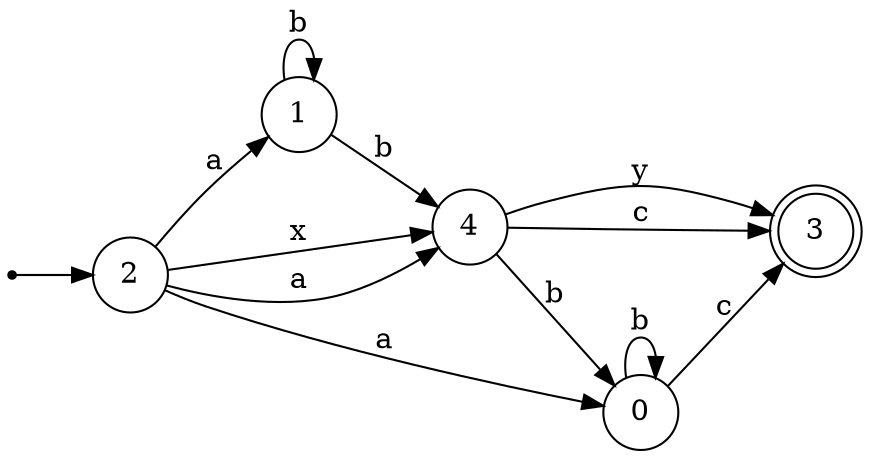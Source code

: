 digraph {
	rankdir = LR;
	size = "30,20";
	node [shape = point]; "dummy0"
	node [shape = circle]; "2"
	"dummy0" -> "2";
	node [shape = circle]; "1";
	node [shape = doublecircle]; "3";
	node [shape = circle]; "4";
	node [shape = circle]; "0";
	"2" -> "4" [label = "x"];
	"2" -> "4" [label = "a"];
	"2" -> "0" [label = "a"];
	"2" -> "1" [label = "a"];
	"4" -> "3" [label = "y"];
	"4" -> "3" [label = "c"];
	"4" -> "0" [label = "b"];
	"1" -> "1" [label = "b"];
	"1" -> "4" [label = "b"];
	"0" -> "0" [label = "b"];
	"0" -> "3" [label = "c"];
}